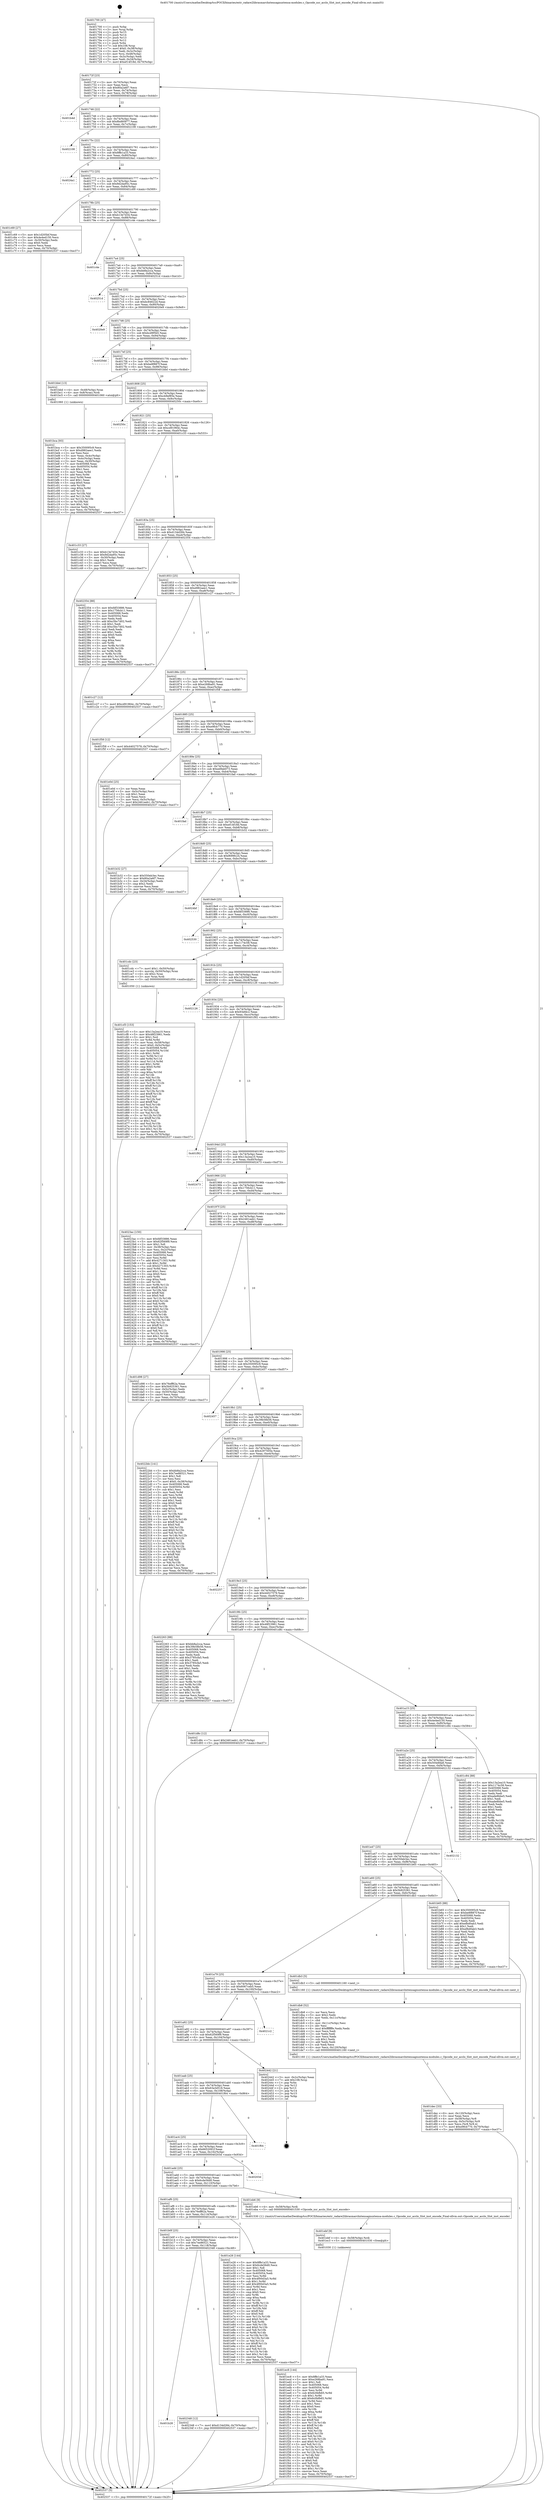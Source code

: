 digraph "0x401700" {
  label = "0x401700 (/mnt/c/Users/mathe/Desktop/tcc/POCII/binaries/extr_radare2librasmarchxtensagnuxtensa-modules.c_Opcode_xsr_acclo_Slot_inst_encode_Final-ollvm.out::main(0))"
  labelloc = "t"
  node[shape=record]

  Entry [label="",width=0.3,height=0.3,shape=circle,fillcolor=black,style=filled]
  "0x40172f" [label="{
     0x40172f [23]\l
     | [instrs]\l
     &nbsp;&nbsp;0x40172f \<+3\>: mov -0x70(%rbp),%eax\l
     &nbsp;&nbsp;0x401732 \<+2\>: mov %eax,%ecx\l
     &nbsp;&nbsp;0x401734 \<+6\>: sub $0x80a2a6f7,%ecx\l
     &nbsp;&nbsp;0x40173a \<+3\>: mov %eax,-0x74(%rbp)\l
     &nbsp;&nbsp;0x40173d \<+3\>: mov %ecx,-0x78(%rbp)\l
     &nbsp;&nbsp;0x401740 \<+6\>: je 0000000000401b4d \<main+0x44d\>\l
  }"]
  "0x401b4d" [label="{
     0x401b4d\l
  }", style=dashed]
  "0x401746" [label="{
     0x401746 [22]\l
     | [instrs]\l
     &nbsp;&nbsp;0x401746 \<+5\>: jmp 000000000040174b \<main+0x4b\>\l
     &nbsp;&nbsp;0x40174b \<+3\>: mov -0x74(%rbp),%eax\l
     &nbsp;&nbsp;0x40174e \<+5\>: sub $0x8bd60977,%eax\l
     &nbsp;&nbsp;0x401753 \<+3\>: mov %eax,-0x7c(%rbp)\l
     &nbsp;&nbsp;0x401756 \<+6\>: je 0000000000402108 \<main+0xa08\>\l
  }"]
  Exit [label="",width=0.3,height=0.3,shape=circle,fillcolor=black,style=filled,peripheries=2]
  "0x402108" [label="{
     0x402108\l
  }", style=dashed]
  "0x40175c" [label="{
     0x40175c [22]\l
     | [instrs]\l
     &nbsp;&nbsp;0x40175c \<+5\>: jmp 0000000000401761 \<main+0x61\>\l
     &nbsp;&nbsp;0x401761 \<+3\>: mov -0x74(%rbp),%eax\l
     &nbsp;&nbsp;0x401764 \<+5\>: sub $0x8ffe1a33,%eax\l
     &nbsp;&nbsp;0x401769 \<+3\>: mov %eax,-0x80(%rbp)\l
     &nbsp;&nbsp;0x40176c \<+6\>: je 00000000004024a1 \<main+0xda1\>\l
  }"]
  "0x401b28" [label="{
     0x401b28\l
  }", style=dashed]
  "0x4024a1" [label="{
     0x4024a1\l
  }", style=dashed]
  "0x401772" [label="{
     0x401772 [25]\l
     | [instrs]\l
     &nbsp;&nbsp;0x401772 \<+5\>: jmp 0000000000401777 \<main+0x77\>\l
     &nbsp;&nbsp;0x401777 \<+3\>: mov -0x74(%rbp),%eax\l
     &nbsp;&nbsp;0x40177a \<+5\>: sub $0x9d2da95c,%eax\l
     &nbsp;&nbsp;0x40177f \<+6\>: mov %eax,-0x84(%rbp)\l
     &nbsp;&nbsp;0x401785 \<+6\>: je 0000000000401c69 \<main+0x569\>\l
  }"]
  "0x402348" [label="{
     0x402348 [12]\l
     | [instrs]\l
     &nbsp;&nbsp;0x402348 \<+7\>: movl $0xd134d284,-0x70(%rbp)\l
     &nbsp;&nbsp;0x40234f \<+5\>: jmp 0000000000402537 \<main+0xe37\>\l
  }"]
  "0x401c69" [label="{
     0x401c69 [27]\l
     | [instrs]\l
     &nbsp;&nbsp;0x401c69 \<+5\>: mov $0x1d205bf,%eax\l
     &nbsp;&nbsp;0x401c6e \<+5\>: mov $0x4e4ed150,%ecx\l
     &nbsp;&nbsp;0x401c73 \<+3\>: mov -0x30(%rbp),%edx\l
     &nbsp;&nbsp;0x401c76 \<+3\>: cmp $0x0,%edx\l
     &nbsp;&nbsp;0x401c79 \<+3\>: cmove %ecx,%eax\l
     &nbsp;&nbsp;0x401c7c \<+3\>: mov %eax,-0x70(%rbp)\l
     &nbsp;&nbsp;0x401c7f \<+5\>: jmp 0000000000402537 \<main+0xe37\>\l
  }"]
  "0x40178b" [label="{
     0x40178b [25]\l
     | [instrs]\l
     &nbsp;&nbsp;0x40178b \<+5\>: jmp 0000000000401790 \<main+0x90\>\l
     &nbsp;&nbsp;0x401790 \<+3\>: mov -0x74(%rbp),%eax\l
     &nbsp;&nbsp;0x401793 \<+5\>: sub $0xb13e7d34,%eax\l
     &nbsp;&nbsp;0x401798 \<+6\>: mov %eax,-0x88(%rbp)\l
     &nbsp;&nbsp;0x40179e \<+6\>: je 0000000000401c4e \<main+0x54e\>\l
  }"]
  "0x401ec8" [label="{
     0x401ec8 [144]\l
     | [instrs]\l
     &nbsp;&nbsp;0x401ec8 \<+5\>: mov $0x8ffe1a33,%eax\l
     &nbsp;&nbsp;0x401ecd \<+5\>: mov $0xe268ba91,%ecx\l
     &nbsp;&nbsp;0x401ed2 \<+2\>: mov $0x1,%dl\l
     &nbsp;&nbsp;0x401ed4 \<+7\>: mov 0x405068,%esi\l
     &nbsp;&nbsp;0x401edb \<+8\>: mov 0x405054,%r8d\l
     &nbsp;&nbsp;0x401ee3 \<+3\>: mov %esi,%r9d\l
     &nbsp;&nbsp;0x401ee6 \<+7\>: sub $0x6c0bfb65,%r9d\l
     &nbsp;&nbsp;0x401eed \<+4\>: sub $0x1,%r9d\l
     &nbsp;&nbsp;0x401ef1 \<+7\>: add $0x6c0bfb65,%r9d\l
     &nbsp;&nbsp;0x401ef8 \<+4\>: imul %r9d,%esi\l
     &nbsp;&nbsp;0x401efc \<+3\>: and $0x1,%esi\l
     &nbsp;&nbsp;0x401eff \<+3\>: cmp $0x0,%esi\l
     &nbsp;&nbsp;0x401f02 \<+4\>: sete %r10b\l
     &nbsp;&nbsp;0x401f06 \<+4\>: cmp $0xa,%r8d\l
     &nbsp;&nbsp;0x401f0a \<+4\>: setl %r11b\l
     &nbsp;&nbsp;0x401f0e \<+3\>: mov %r10b,%bl\l
     &nbsp;&nbsp;0x401f11 \<+3\>: xor $0xff,%bl\l
     &nbsp;&nbsp;0x401f14 \<+3\>: mov %r11b,%r14b\l
     &nbsp;&nbsp;0x401f17 \<+4\>: xor $0xff,%r14b\l
     &nbsp;&nbsp;0x401f1b \<+3\>: xor $0x0,%dl\l
     &nbsp;&nbsp;0x401f1e \<+3\>: mov %bl,%r15b\l
     &nbsp;&nbsp;0x401f21 \<+4\>: and $0x0,%r15b\l
     &nbsp;&nbsp;0x401f25 \<+3\>: and %dl,%r10b\l
     &nbsp;&nbsp;0x401f28 \<+3\>: mov %r14b,%r12b\l
     &nbsp;&nbsp;0x401f2b \<+4\>: and $0x0,%r12b\l
     &nbsp;&nbsp;0x401f2f \<+3\>: and %dl,%r11b\l
     &nbsp;&nbsp;0x401f32 \<+3\>: or %r10b,%r15b\l
     &nbsp;&nbsp;0x401f35 \<+3\>: or %r11b,%r12b\l
     &nbsp;&nbsp;0x401f38 \<+3\>: xor %r12b,%r15b\l
     &nbsp;&nbsp;0x401f3b \<+3\>: or %r14b,%bl\l
     &nbsp;&nbsp;0x401f3e \<+3\>: xor $0xff,%bl\l
     &nbsp;&nbsp;0x401f41 \<+3\>: or $0x0,%dl\l
     &nbsp;&nbsp;0x401f44 \<+2\>: and %dl,%bl\l
     &nbsp;&nbsp;0x401f46 \<+3\>: or %bl,%r15b\l
     &nbsp;&nbsp;0x401f49 \<+4\>: test $0x1,%r15b\l
     &nbsp;&nbsp;0x401f4d \<+3\>: cmovne %ecx,%eax\l
     &nbsp;&nbsp;0x401f50 \<+3\>: mov %eax,-0x70(%rbp)\l
     &nbsp;&nbsp;0x401f53 \<+5\>: jmp 0000000000402537 \<main+0xe37\>\l
  }"]
  "0x401c4e" [label="{
     0x401c4e\l
  }", style=dashed]
  "0x4017a4" [label="{
     0x4017a4 [25]\l
     | [instrs]\l
     &nbsp;&nbsp;0x4017a4 \<+5\>: jmp 00000000004017a9 \<main+0xa9\>\l
     &nbsp;&nbsp;0x4017a9 \<+3\>: mov -0x74(%rbp),%eax\l
     &nbsp;&nbsp;0x4017ac \<+5\>: sub $0xbb8a2cca,%eax\l
     &nbsp;&nbsp;0x4017b1 \<+6\>: mov %eax,-0x8c(%rbp)\l
     &nbsp;&nbsp;0x4017b7 \<+6\>: je 000000000040251d \<main+0xe1d\>\l
  }"]
  "0x401ebf" [label="{
     0x401ebf [9]\l
     | [instrs]\l
     &nbsp;&nbsp;0x401ebf \<+4\>: mov -0x58(%rbp),%rdi\l
     &nbsp;&nbsp;0x401ec3 \<+5\>: call 0000000000401030 \<free@plt\>\l
     | [calls]\l
     &nbsp;&nbsp;0x401030 \{1\} (unknown)\l
  }"]
  "0x40251d" [label="{
     0x40251d\l
  }", style=dashed]
  "0x4017bd" [label="{
     0x4017bd [25]\l
     | [instrs]\l
     &nbsp;&nbsp;0x4017bd \<+5\>: jmp 00000000004017c2 \<main+0xc2\>\l
     &nbsp;&nbsp;0x4017c2 \<+3\>: mov -0x74(%rbp),%eax\l
     &nbsp;&nbsp;0x4017c5 \<+5\>: sub $0xbc84622d,%eax\l
     &nbsp;&nbsp;0x4017ca \<+6\>: mov %eax,-0x90(%rbp)\l
     &nbsp;&nbsp;0x4017d0 \<+6\>: je 00000000004020e9 \<main+0x9e9\>\l
  }"]
  "0x401b0f" [label="{
     0x401b0f [25]\l
     | [instrs]\l
     &nbsp;&nbsp;0x401b0f \<+5\>: jmp 0000000000401b14 \<main+0x414\>\l
     &nbsp;&nbsp;0x401b14 \<+3\>: mov -0x74(%rbp),%eax\l
     &nbsp;&nbsp;0x401b17 \<+5\>: sub $0x7ee86521,%eax\l
     &nbsp;&nbsp;0x401b1c \<+6\>: mov %eax,-0x118(%rbp)\l
     &nbsp;&nbsp;0x401b22 \<+6\>: je 0000000000402348 \<main+0xc48\>\l
  }"]
  "0x4020e9" [label="{
     0x4020e9\l
  }", style=dashed]
  "0x4017d6" [label="{
     0x4017d6 [25]\l
     | [instrs]\l
     &nbsp;&nbsp;0x4017d6 \<+5\>: jmp 00000000004017db \<main+0xdb\>\l
     &nbsp;&nbsp;0x4017db \<+3\>: mov -0x74(%rbp),%eax\l
     &nbsp;&nbsp;0x4017de \<+5\>: sub $0xbcd9f5b5,%eax\l
     &nbsp;&nbsp;0x4017e3 \<+6\>: mov %eax,-0x94(%rbp)\l
     &nbsp;&nbsp;0x4017e9 \<+6\>: je 00000000004020dd \<main+0x9dd\>\l
  }"]
  "0x401e26" [label="{
     0x401e26 [144]\l
     | [instrs]\l
     &nbsp;&nbsp;0x401e26 \<+5\>: mov $0x8ffe1a33,%eax\l
     &nbsp;&nbsp;0x401e2b \<+5\>: mov $0x6cde56d0,%ecx\l
     &nbsp;&nbsp;0x401e30 \<+2\>: mov $0x1,%dl\l
     &nbsp;&nbsp;0x401e32 \<+7\>: mov 0x405068,%esi\l
     &nbsp;&nbsp;0x401e39 \<+7\>: mov 0x405054,%edi\l
     &nbsp;&nbsp;0x401e40 \<+3\>: mov %esi,%r8d\l
     &nbsp;&nbsp;0x401e43 \<+7\>: sub $0x4f00d3a5,%r8d\l
     &nbsp;&nbsp;0x401e4a \<+4\>: sub $0x1,%r8d\l
     &nbsp;&nbsp;0x401e4e \<+7\>: add $0x4f00d3a5,%r8d\l
     &nbsp;&nbsp;0x401e55 \<+4\>: imul %r8d,%esi\l
     &nbsp;&nbsp;0x401e59 \<+3\>: and $0x1,%esi\l
     &nbsp;&nbsp;0x401e5c \<+3\>: cmp $0x0,%esi\l
     &nbsp;&nbsp;0x401e5f \<+4\>: sete %r9b\l
     &nbsp;&nbsp;0x401e63 \<+3\>: cmp $0xa,%edi\l
     &nbsp;&nbsp;0x401e66 \<+4\>: setl %r10b\l
     &nbsp;&nbsp;0x401e6a \<+3\>: mov %r9b,%r11b\l
     &nbsp;&nbsp;0x401e6d \<+4\>: xor $0xff,%r11b\l
     &nbsp;&nbsp;0x401e71 \<+3\>: mov %r10b,%bl\l
     &nbsp;&nbsp;0x401e74 \<+3\>: xor $0xff,%bl\l
     &nbsp;&nbsp;0x401e77 \<+3\>: xor $0x0,%dl\l
     &nbsp;&nbsp;0x401e7a \<+3\>: mov %r11b,%r14b\l
     &nbsp;&nbsp;0x401e7d \<+4\>: and $0x0,%r14b\l
     &nbsp;&nbsp;0x401e81 \<+3\>: and %dl,%r9b\l
     &nbsp;&nbsp;0x401e84 \<+3\>: mov %bl,%r15b\l
     &nbsp;&nbsp;0x401e87 \<+4\>: and $0x0,%r15b\l
     &nbsp;&nbsp;0x401e8b \<+3\>: and %dl,%r10b\l
     &nbsp;&nbsp;0x401e8e \<+3\>: or %r9b,%r14b\l
     &nbsp;&nbsp;0x401e91 \<+3\>: or %r10b,%r15b\l
     &nbsp;&nbsp;0x401e94 \<+3\>: xor %r15b,%r14b\l
     &nbsp;&nbsp;0x401e97 \<+3\>: or %bl,%r11b\l
     &nbsp;&nbsp;0x401e9a \<+4\>: xor $0xff,%r11b\l
     &nbsp;&nbsp;0x401e9e \<+3\>: or $0x0,%dl\l
     &nbsp;&nbsp;0x401ea1 \<+3\>: and %dl,%r11b\l
     &nbsp;&nbsp;0x401ea4 \<+3\>: or %r11b,%r14b\l
     &nbsp;&nbsp;0x401ea7 \<+4\>: test $0x1,%r14b\l
     &nbsp;&nbsp;0x401eab \<+3\>: cmovne %ecx,%eax\l
     &nbsp;&nbsp;0x401eae \<+3\>: mov %eax,-0x70(%rbp)\l
     &nbsp;&nbsp;0x401eb1 \<+5\>: jmp 0000000000402537 \<main+0xe37\>\l
  }"]
  "0x4020dd" [label="{
     0x4020dd\l
  }", style=dashed]
  "0x4017ef" [label="{
     0x4017ef [25]\l
     | [instrs]\l
     &nbsp;&nbsp;0x4017ef \<+5\>: jmp 00000000004017f4 \<main+0xf4\>\l
     &nbsp;&nbsp;0x4017f4 \<+3\>: mov -0x74(%rbp),%eax\l
     &nbsp;&nbsp;0x4017f7 \<+5\>: sub $0xbe8f887f,%eax\l
     &nbsp;&nbsp;0x4017fc \<+6\>: mov %eax,-0x98(%rbp)\l
     &nbsp;&nbsp;0x401802 \<+6\>: je 0000000000401bbd \<main+0x4bd\>\l
  }"]
  "0x401af6" [label="{
     0x401af6 [25]\l
     | [instrs]\l
     &nbsp;&nbsp;0x401af6 \<+5\>: jmp 0000000000401afb \<main+0x3fb\>\l
     &nbsp;&nbsp;0x401afb \<+3\>: mov -0x74(%rbp),%eax\l
     &nbsp;&nbsp;0x401afe \<+5\>: sub $0x76eff62a,%eax\l
     &nbsp;&nbsp;0x401b03 \<+6\>: mov %eax,-0x114(%rbp)\l
     &nbsp;&nbsp;0x401b09 \<+6\>: je 0000000000401e26 \<main+0x726\>\l
  }"]
  "0x401bbd" [label="{
     0x401bbd [13]\l
     | [instrs]\l
     &nbsp;&nbsp;0x401bbd \<+4\>: mov -0x48(%rbp),%rax\l
     &nbsp;&nbsp;0x401bc1 \<+4\>: mov 0x8(%rax),%rdi\l
     &nbsp;&nbsp;0x401bc5 \<+5\>: call 0000000000401060 \<atoi@plt\>\l
     | [calls]\l
     &nbsp;&nbsp;0x401060 \{1\} (unknown)\l
  }"]
  "0x401808" [label="{
     0x401808 [25]\l
     | [instrs]\l
     &nbsp;&nbsp;0x401808 \<+5\>: jmp 000000000040180d \<main+0x10d\>\l
     &nbsp;&nbsp;0x40180d \<+3\>: mov -0x74(%rbp),%eax\l
     &nbsp;&nbsp;0x401810 \<+5\>: sub $0xcb9ef85e,%eax\l
     &nbsp;&nbsp;0x401815 \<+6\>: mov %eax,-0x9c(%rbp)\l
     &nbsp;&nbsp;0x40181b \<+6\>: je 000000000040250c \<main+0xe0c\>\l
  }"]
  "0x401eb6" [label="{
     0x401eb6 [9]\l
     | [instrs]\l
     &nbsp;&nbsp;0x401eb6 \<+4\>: mov -0x58(%rbp),%rdi\l
     &nbsp;&nbsp;0x401eba \<+5\>: call 0000000000401530 \<Opcode_xsr_acclo_Slot_inst_encode\>\l
     | [calls]\l
     &nbsp;&nbsp;0x401530 \{1\} (/mnt/c/Users/mathe/Desktop/tcc/POCII/binaries/extr_radare2librasmarchxtensagnuxtensa-modules.c_Opcode_xsr_acclo_Slot_inst_encode_Final-ollvm.out::Opcode_xsr_acclo_Slot_inst_encode)\l
  }"]
  "0x40250c" [label="{
     0x40250c\l
  }", style=dashed]
  "0x401821" [label="{
     0x401821 [25]\l
     | [instrs]\l
     &nbsp;&nbsp;0x401821 \<+5\>: jmp 0000000000401826 \<main+0x126\>\l
     &nbsp;&nbsp;0x401826 \<+3\>: mov -0x74(%rbp),%eax\l
     &nbsp;&nbsp;0x401829 \<+5\>: sub $0xcd91964c,%eax\l
     &nbsp;&nbsp;0x40182e \<+6\>: mov %eax,-0xa0(%rbp)\l
     &nbsp;&nbsp;0x401834 \<+6\>: je 0000000000401c33 \<main+0x533\>\l
  }"]
  "0x401add" [label="{
     0x401add [25]\l
     | [instrs]\l
     &nbsp;&nbsp;0x401add \<+5\>: jmp 0000000000401ae2 \<main+0x3e2\>\l
     &nbsp;&nbsp;0x401ae2 \<+3\>: mov -0x74(%rbp),%eax\l
     &nbsp;&nbsp;0x401ae5 \<+5\>: sub $0x6cde56d0,%eax\l
     &nbsp;&nbsp;0x401aea \<+6\>: mov %eax,-0x110(%rbp)\l
     &nbsp;&nbsp;0x401af0 \<+6\>: je 0000000000401eb6 \<main+0x7b6\>\l
  }"]
  "0x401c33" [label="{
     0x401c33 [27]\l
     | [instrs]\l
     &nbsp;&nbsp;0x401c33 \<+5\>: mov $0xb13e7d34,%eax\l
     &nbsp;&nbsp;0x401c38 \<+5\>: mov $0x9d2da95c,%ecx\l
     &nbsp;&nbsp;0x401c3d \<+3\>: mov -0x30(%rbp),%edx\l
     &nbsp;&nbsp;0x401c40 \<+3\>: cmp $0x1,%edx\l
     &nbsp;&nbsp;0x401c43 \<+3\>: cmovl %ecx,%eax\l
     &nbsp;&nbsp;0x401c46 \<+3\>: mov %eax,-0x70(%rbp)\l
     &nbsp;&nbsp;0x401c49 \<+5\>: jmp 0000000000402537 \<main+0xe37\>\l
  }"]
  "0x40183a" [label="{
     0x40183a [25]\l
     | [instrs]\l
     &nbsp;&nbsp;0x40183a \<+5\>: jmp 000000000040183f \<main+0x13f\>\l
     &nbsp;&nbsp;0x40183f \<+3\>: mov -0x74(%rbp),%eax\l
     &nbsp;&nbsp;0x401842 \<+5\>: sub $0xd134d284,%eax\l
     &nbsp;&nbsp;0x401847 \<+6\>: mov %eax,-0xa4(%rbp)\l
     &nbsp;&nbsp;0x40184d \<+6\>: je 0000000000402354 \<main+0xc54\>\l
  }"]
  "0x40203d" [label="{
     0x40203d\l
  }", style=dashed]
  "0x402354" [label="{
     0x402354 [88]\l
     | [instrs]\l
     &nbsp;&nbsp;0x402354 \<+5\>: mov $0xfdf33886,%eax\l
     &nbsp;&nbsp;0x402359 \<+5\>: mov $0x1756cb11,%ecx\l
     &nbsp;&nbsp;0x40235e \<+7\>: mov 0x405068,%edx\l
     &nbsp;&nbsp;0x402365 \<+7\>: mov 0x405054,%esi\l
     &nbsp;&nbsp;0x40236c \<+2\>: mov %edx,%edi\l
     &nbsp;&nbsp;0x40236e \<+6\>: add $0xc5bc7d02,%edi\l
     &nbsp;&nbsp;0x402374 \<+3\>: sub $0x1,%edi\l
     &nbsp;&nbsp;0x402377 \<+6\>: sub $0xc5bc7d02,%edi\l
     &nbsp;&nbsp;0x40237d \<+3\>: imul %edi,%edx\l
     &nbsp;&nbsp;0x402380 \<+3\>: and $0x1,%edx\l
     &nbsp;&nbsp;0x402383 \<+3\>: cmp $0x0,%edx\l
     &nbsp;&nbsp;0x402386 \<+4\>: sete %r8b\l
     &nbsp;&nbsp;0x40238a \<+3\>: cmp $0xa,%esi\l
     &nbsp;&nbsp;0x40238d \<+4\>: setl %r9b\l
     &nbsp;&nbsp;0x402391 \<+3\>: mov %r8b,%r10b\l
     &nbsp;&nbsp;0x402394 \<+3\>: and %r9b,%r10b\l
     &nbsp;&nbsp;0x402397 \<+3\>: xor %r9b,%r8b\l
     &nbsp;&nbsp;0x40239a \<+3\>: or %r8b,%r10b\l
     &nbsp;&nbsp;0x40239d \<+4\>: test $0x1,%r10b\l
     &nbsp;&nbsp;0x4023a1 \<+3\>: cmovne %ecx,%eax\l
     &nbsp;&nbsp;0x4023a4 \<+3\>: mov %eax,-0x70(%rbp)\l
     &nbsp;&nbsp;0x4023a7 \<+5\>: jmp 0000000000402537 \<main+0xe37\>\l
  }"]
  "0x401853" [label="{
     0x401853 [25]\l
     | [instrs]\l
     &nbsp;&nbsp;0x401853 \<+5\>: jmp 0000000000401858 \<main+0x158\>\l
     &nbsp;&nbsp;0x401858 \<+3\>: mov -0x74(%rbp),%eax\l
     &nbsp;&nbsp;0x40185b \<+5\>: sub $0xd982aee1,%eax\l
     &nbsp;&nbsp;0x401860 \<+6\>: mov %eax,-0xa8(%rbp)\l
     &nbsp;&nbsp;0x401866 \<+6\>: je 0000000000401c27 \<main+0x527\>\l
  }"]
  "0x401ac4" [label="{
     0x401ac4 [25]\l
     | [instrs]\l
     &nbsp;&nbsp;0x401ac4 \<+5\>: jmp 0000000000401ac9 \<main+0x3c9\>\l
     &nbsp;&nbsp;0x401ac9 \<+3\>: mov -0x74(%rbp),%eax\l
     &nbsp;&nbsp;0x401acc \<+5\>: sub $0x6652091f,%eax\l
     &nbsp;&nbsp;0x401ad1 \<+6\>: mov %eax,-0x10c(%rbp)\l
     &nbsp;&nbsp;0x401ad7 \<+6\>: je 000000000040203d \<main+0x93d\>\l
  }"]
  "0x401c27" [label="{
     0x401c27 [12]\l
     | [instrs]\l
     &nbsp;&nbsp;0x401c27 \<+7\>: movl $0xcd91964c,-0x70(%rbp)\l
     &nbsp;&nbsp;0x401c2e \<+5\>: jmp 0000000000402537 \<main+0xe37\>\l
  }"]
  "0x40186c" [label="{
     0x40186c [25]\l
     | [instrs]\l
     &nbsp;&nbsp;0x40186c \<+5\>: jmp 0000000000401871 \<main+0x171\>\l
     &nbsp;&nbsp;0x401871 \<+3\>: mov -0x74(%rbp),%eax\l
     &nbsp;&nbsp;0x401874 \<+5\>: sub $0xe268ba91,%eax\l
     &nbsp;&nbsp;0x401879 \<+6\>: mov %eax,-0xac(%rbp)\l
     &nbsp;&nbsp;0x40187f \<+6\>: je 0000000000401f58 \<main+0x858\>\l
  }"]
  "0x401f64" [label="{
     0x401f64\l
  }", style=dashed]
  "0x401f58" [label="{
     0x401f58 [12]\l
     | [instrs]\l
     &nbsp;&nbsp;0x401f58 \<+7\>: movl $0x44027579,-0x70(%rbp)\l
     &nbsp;&nbsp;0x401f5f \<+5\>: jmp 0000000000402537 \<main+0xe37\>\l
  }"]
  "0x401885" [label="{
     0x401885 [25]\l
     | [instrs]\l
     &nbsp;&nbsp;0x401885 \<+5\>: jmp 000000000040188a \<main+0x18a\>\l
     &nbsp;&nbsp;0x40188a \<+3\>: mov -0x74(%rbp),%eax\l
     &nbsp;&nbsp;0x40188d \<+5\>: sub $0xe9fcb770,%eax\l
     &nbsp;&nbsp;0x401892 \<+6\>: mov %eax,-0xb0(%rbp)\l
     &nbsp;&nbsp;0x401898 \<+6\>: je 0000000000401e0d \<main+0x70d\>\l
  }"]
  "0x401aab" [label="{
     0x401aab [25]\l
     | [instrs]\l
     &nbsp;&nbsp;0x401aab \<+5\>: jmp 0000000000401ab0 \<main+0x3b0\>\l
     &nbsp;&nbsp;0x401ab0 \<+3\>: mov -0x74(%rbp),%eax\l
     &nbsp;&nbsp;0x401ab3 \<+5\>: sub $0x63a3d518,%eax\l
     &nbsp;&nbsp;0x401ab8 \<+6\>: mov %eax,-0x108(%rbp)\l
     &nbsp;&nbsp;0x401abe \<+6\>: je 0000000000401f64 \<main+0x864\>\l
  }"]
  "0x401e0d" [label="{
     0x401e0d [25]\l
     | [instrs]\l
     &nbsp;&nbsp;0x401e0d \<+2\>: xor %eax,%eax\l
     &nbsp;&nbsp;0x401e0f \<+3\>: mov -0x5c(%rbp),%ecx\l
     &nbsp;&nbsp;0x401e12 \<+3\>: sub $0x1,%eax\l
     &nbsp;&nbsp;0x401e15 \<+2\>: sub %eax,%ecx\l
     &nbsp;&nbsp;0x401e17 \<+3\>: mov %ecx,-0x5c(%rbp)\l
     &nbsp;&nbsp;0x401e1a \<+7\>: movl $0x2461eeb1,-0x70(%rbp)\l
     &nbsp;&nbsp;0x401e21 \<+5\>: jmp 0000000000402537 \<main+0xe37\>\l
  }"]
  "0x40189e" [label="{
     0x40189e [25]\l
     | [instrs]\l
     &nbsp;&nbsp;0x40189e \<+5\>: jmp 00000000004018a3 \<main+0x1a3\>\l
     &nbsp;&nbsp;0x4018a3 \<+3\>: mov -0x74(%rbp),%eax\l
     &nbsp;&nbsp;0x4018a6 \<+5\>: sub $0xed9ab073,%eax\l
     &nbsp;&nbsp;0x4018ab \<+6\>: mov %eax,-0xb4(%rbp)\l
     &nbsp;&nbsp;0x4018b1 \<+6\>: je 0000000000401fad \<main+0x8ad\>\l
  }"]
  "0x402442" [label="{
     0x402442 [21]\l
     | [instrs]\l
     &nbsp;&nbsp;0x402442 \<+3\>: mov -0x2c(%rbp),%eax\l
     &nbsp;&nbsp;0x402445 \<+7\>: add $0x108,%rsp\l
     &nbsp;&nbsp;0x40244c \<+1\>: pop %rbx\l
     &nbsp;&nbsp;0x40244d \<+2\>: pop %r12\l
     &nbsp;&nbsp;0x40244f \<+2\>: pop %r13\l
     &nbsp;&nbsp;0x402451 \<+2\>: pop %r14\l
     &nbsp;&nbsp;0x402453 \<+2\>: pop %r15\l
     &nbsp;&nbsp;0x402455 \<+1\>: pop %rbp\l
     &nbsp;&nbsp;0x402456 \<+1\>: ret\l
  }"]
  "0x401fad" [label="{
     0x401fad\l
  }", style=dashed]
  "0x4018b7" [label="{
     0x4018b7 [25]\l
     | [instrs]\l
     &nbsp;&nbsp;0x4018b7 \<+5\>: jmp 00000000004018bc \<main+0x1bc\>\l
     &nbsp;&nbsp;0x4018bc \<+3\>: mov -0x74(%rbp),%eax\l
     &nbsp;&nbsp;0x4018bf \<+5\>: sub $0xef14f18d,%eax\l
     &nbsp;&nbsp;0x4018c4 \<+6\>: mov %eax,-0xb8(%rbp)\l
     &nbsp;&nbsp;0x4018ca \<+6\>: je 0000000000401b32 \<main+0x432\>\l
  }"]
  "0x401a92" [label="{
     0x401a92 [25]\l
     | [instrs]\l
     &nbsp;&nbsp;0x401a92 \<+5\>: jmp 0000000000401a97 \<main+0x397\>\l
     &nbsp;&nbsp;0x401a97 \<+3\>: mov -0x74(%rbp),%eax\l
     &nbsp;&nbsp;0x401a9a \<+5\>: sub $0x62f569f9,%eax\l
     &nbsp;&nbsp;0x401a9f \<+6\>: mov %eax,-0x104(%rbp)\l
     &nbsp;&nbsp;0x401aa5 \<+6\>: je 0000000000402442 \<main+0xd42\>\l
  }"]
  "0x401b32" [label="{
     0x401b32 [27]\l
     | [instrs]\l
     &nbsp;&nbsp;0x401b32 \<+5\>: mov $0x550eb3ec,%eax\l
     &nbsp;&nbsp;0x401b37 \<+5\>: mov $0x80a2a6f7,%ecx\l
     &nbsp;&nbsp;0x401b3c \<+3\>: mov -0x34(%rbp),%edx\l
     &nbsp;&nbsp;0x401b3f \<+3\>: cmp $0x2,%edx\l
     &nbsp;&nbsp;0x401b42 \<+3\>: cmovne %ecx,%eax\l
     &nbsp;&nbsp;0x401b45 \<+3\>: mov %eax,-0x70(%rbp)\l
     &nbsp;&nbsp;0x401b48 \<+5\>: jmp 0000000000402537 \<main+0xe37\>\l
  }"]
  "0x4018d0" [label="{
     0x4018d0 [25]\l
     | [instrs]\l
     &nbsp;&nbsp;0x4018d0 \<+5\>: jmp 00000000004018d5 \<main+0x1d5\>\l
     &nbsp;&nbsp;0x4018d5 \<+3\>: mov -0x74(%rbp),%eax\l
     &nbsp;&nbsp;0x4018d8 \<+5\>: sub $0xf699fc24,%eax\l
     &nbsp;&nbsp;0x4018dd \<+6\>: mov %eax,-0xbc(%rbp)\l
     &nbsp;&nbsp;0x4018e3 \<+6\>: je 00000000004024bf \<main+0xdbf\>\l
  }"]
  "0x402537" [label="{
     0x402537 [5]\l
     | [instrs]\l
     &nbsp;&nbsp;0x402537 \<+5\>: jmp 000000000040172f \<main+0x2f\>\l
  }"]
  "0x401700" [label="{
     0x401700 [47]\l
     | [instrs]\l
     &nbsp;&nbsp;0x401700 \<+1\>: push %rbp\l
     &nbsp;&nbsp;0x401701 \<+3\>: mov %rsp,%rbp\l
     &nbsp;&nbsp;0x401704 \<+2\>: push %r15\l
     &nbsp;&nbsp;0x401706 \<+2\>: push %r14\l
     &nbsp;&nbsp;0x401708 \<+2\>: push %r13\l
     &nbsp;&nbsp;0x40170a \<+2\>: push %r12\l
     &nbsp;&nbsp;0x40170c \<+1\>: push %rbx\l
     &nbsp;&nbsp;0x40170d \<+7\>: sub $0x108,%rsp\l
     &nbsp;&nbsp;0x401714 \<+7\>: movl $0x0,-0x38(%rbp)\l
     &nbsp;&nbsp;0x40171b \<+3\>: mov %edi,-0x3c(%rbp)\l
     &nbsp;&nbsp;0x40171e \<+4\>: mov %rsi,-0x48(%rbp)\l
     &nbsp;&nbsp;0x401722 \<+3\>: mov -0x3c(%rbp),%edi\l
     &nbsp;&nbsp;0x401725 \<+3\>: mov %edi,-0x34(%rbp)\l
     &nbsp;&nbsp;0x401728 \<+7\>: movl $0xef14f18d,-0x70(%rbp)\l
  }"]
  "0x4021c2" [label="{
     0x4021c2\l
  }", style=dashed]
  "0x4024bf" [label="{
     0x4024bf\l
  }", style=dashed]
  "0x4018e9" [label="{
     0x4018e9 [25]\l
     | [instrs]\l
     &nbsp;&nbsp;0x4018e9 \<+5\>: jmp 00000000004018ee \<main+0x1ee\>\l
     &nbsp;&nbsp;0x4018ee \<+3\>: mov -0x74(%rbp),%eax\l
     &nbsp;&nbsp;0x4018f1 \<+5\>: sub $0xfdf33886,%eax\l
     &nbsp;&nbsp;0x4018f6 \<+6\>: mov %eax,-0xc0(%rbp)\l
     &nbsp;&nbsp;0x4018fc \<+6\>: je 0000000000402530 \<main+0xe30\>\l
  }"]
  "0x401dec" [label="{
     0x401dec [33]\l
     | [instrs]\l
     &nbsp;&nbsp;0x401dec \<+6\>: mov -0x120(%rbp),%ecx\l
     &nbsp;&nbsp;0x401df2 \<+3\>: imul %eax,%ecx\l
     &nbsp;&nbsp;0x401df5 \<+4\>: mov -0x58(%rbp),%r8\l
     &nbsp;&nbsp;0x401df9 \<+4\>: movslq -0x5c(%rbp),%r9\l
     &nbsp;&nbsp;0x401dfd \<+4\>: mov %ecx,(%r8,%r9,4)\l
     &nbsp;&nbsp;0x401e01 \<+7\>: movl $0xe9fcb770,-0x70(%rbp)\l
     &nbsp;&nbsp;0x401e08 \<+5\>: jmp 0000000000402537 \<main+0xe37\>\l
  }"]
  "0x402530" [label="{
     0x402530\l
  }", style=dashed]
  "0x401902" [label="{
     0x401902 [25]\l
     | [instrs]\l
     &nbsp;&nbsp;0x401902 \<+5\>: jmp 0000000000401907 \<main+0x207\>\l
     &nbsp;&nbsp;0x401907 \<+3\>: mov -0x74(%rbp),%eax\l
     &nbsp;&nbsp;0x40190a \<+5\>: sub $0x1174c58,%eax\l
     &nbsp;&nbsp;0x40190f \<+6\>: mov %eax,-0xc4(%rbp)\l
     &nbsp;&nbsp;0x401915 \<+6\>: je 0000000000401cdc \<main+0x5dc\>\l
  }"]
  "0x401db8" [label="{
     0x401db8 [52]\l
     | [instrs]\l
     &nbsp;&nbsp;0x401db8 \<+2\>: xor %ecx,%ecx\l
     &nbsp;&nbsp;0x401dba \<+5\>: mov $0x2,%edx\l
     &nbsp;&nbsp;0x401dbf \<+6\>: mov %edx,-0x11c(%rbp)\l
     &nbsp;&nbsp;0x401dc5 \<+1\>: cltd\l
     &nbsp;&nbsp;0x401dc6 \<+6\>: mov -0x11c(%rbp),%esi\l
     &nbsp;&nbsp;0x401dcc \<+2\>: idiv %esi\l
     &nbsp;&nbsp;0x401dce \<+6\>: imul $0xfffffffe,%edx,%edx\l
     &nbsp;&nbsp;0x401dd4 \<+2\>: mov %ecx,%edi\l
     &nbsp;&nbsp;0x401dd6 \<+2\>: sub %edx,%edi\l
     &nbsp;&nbsp;0x401dd8 \<+2\>: mov %ecx,%edx\l
     &nbsp;&nbsp;0x401dda \<+3\>: sub $0x1,%edx\l
     &nbsp;&nbsp;0x401ddd \<+2\>: add %edx,%edi\l
     &nbsp;&nbsp;0x401ddf \<+2\>: sub %edi,%ecx\l
     &nbsp;&nbsp;0x401de1 \<+6\>: mov %ecx,-0x120(%rbp)\l
     &nbsp;&nbsp;0x401de7 \<+5\>: call 0000000000401160 \<next_i\>\l
     | [calls]\l
     &nbsp;&nbsp;0x401160 \{1\} (/mnt/c/Users/mathe/Desktop/tcc/POCII/binaries/extr_radare2librasmarchxtensagnuxtensa-modules.c_Opcode_xsr_acclo_Slot_inst_encode_Final-ollvm.out::next_i)\l
  }"]
  "0x401cdc" [label="{
     0x401cdc [23]\l
     | [instrs]\l
     &nbsp;&nbsp;0x401cdc \<+7\>: movl $0x1,-0x50(%rbp)\l
     &nbsp;&nbsp;0x401ce3 \<+4\>: movslq -0x50(%rbp),%rax\l
     &nbsp;&nbsp;0x401ce7 \<+4\>: shl $0x2,%rax\l
     &nbsp;&nbsp;0x401ceb \<+3\>: mov %rax,%rdi\l
     &nbsp;&nbsp;0x401cee \<+5\>: call 0000000000401050 \<malloc@plt\>\l
     | [calls]\l
     &nbsp;&nbsp;0x401050 \{1\} (unknown)\l
  }"]
  "0x40191b" [label="{
     0x40191b [25]\l
     | [instrs]\l
     &nbsp;&nbsp;0x40191b \<+5\>: jmp 0000000000401920 \<main+0x220\>\l
     &nbsp;&nbsp;0x401920 \<+3\>: mov -0x74(%rbp),%eax\l
     &nbsp;&nbsp;0x401923 \<+5\>: sub $0x1d205bf,%eax\l
     &nbsp;&nbsp;0x401928 \<+6\>: mov %eax,-0xc8(%rbp)\l
     &nbsp;&nbsp;0x40192e \<+6\>: je 0000000000402126 \<main+0xa26\>\l
  }"]
  "0x401a79" [label="{
     0x401a79 [25]\l
     | [instrs]\l
     &nbsp;&nbsp;0x401a79 \<+5\>: jmp 0000000000401a7e \<main+0x37e\>\l
     &nbsp;&nbsp;0x401a7e \<+3\>: mov -0x74(%rbp),%eax\l
     &nbsp;&nbsp;0x401a81 \<+5\>: sub $0x6067ceb5,%eax\l
     &nbsp;&nbsp;0x401a86 \<+6\>: mov %eax,-0x100(%rbp)\l
     &nbsp;&nbsp;0x401a8c \<+6\>: je 00000000004021c2 \<main+0xac2\>\l
  }"]
  "0x402126" [label="{
     0x402126\l
  }", style=dashed]
  "0x401934" [label="{
     0x401934 [25]\l
     | [instrs]\l
     &nbsp;&nbsp;0x401934 \<+5\>: jmp 0000000000401939 \<main+0x239\>\l
     &nbsp;&nbsp;0x401939 \<+3\>: mov -0x74(%rbp),%eax\l
     &nbsp;&nbsp;0x40193c \<+5\>: sub $0x93efdc2,%eax\l
     &nbsp;&nbsp;0x401941 \<+6\>: mov %eax,-0xcc(%rbp)\l
     &nbsp;&nbsp;0x401947 \<+6\>: je 0000000000401f92 \<main+0x892\>\l
  }"]
  "0x401db3" [label="{
     0x401db3 [5]\l
     | [instrs]\l
     &nbsp;&nbsp;0x401db3 \<+5\>: call 0000000000401160 \<next_i\>\l
     | [calls]\l
     &nbsp;&nbsp;0x401160 \{1\} (/mnt/c/Users/mathe/Desktop/tcc/POCII/binaries/extr_radare2librasmarchxtensagnuxtensa-modules.c_Opcode_xsr_acclo_Slot_inst_encode_Final-ollvm.out::next_i)\l
  }"]
  "0x401f92" [label="{
     0x401f92\l
  }", style=dashed]
  "0x40194d" [label="{
     0x40194d [25]\l
     | [instrs]\l
     &nbsp;&nbsp;0x40194d \<+5\>: jmp 0000000000401952 \<main+0x252\>\l
     &nbsp;&nbsp;0x401952 \<+3\>: mov -0x74(%rbp),%eax\l
     &nbsp;&nbsp;0x401955 \<+5\>: sub $0x13a2ea10,%eax\l
     &nbsp;&nbsp;0x40195a \<+6\>: mov %eax,-0xd0(%rbp)\l
     &nbsp;&nbsp;0x401960 \<+6\>: je 0000000000402473 \<main+0xd73\>\l
  }"]
  "0x401cf3" [label="{
     0x401cf3 [153]\l
     | [instrs]\l
     &nbsp;&nbsp;0x401cf3 \<+5\>: mov $0x13a2ea10,%ecx\l
     &nbsp;&nbsp;0x401cf8 \<+5\>: mov $0x48f23961,%edx\l
     &nbsp;&nbsp;0x401cfd \<+3\>: mov $0x1,%sil\l
     &nbsp;&nbsp;0x401d00 \<+3\>: xor %r8d,%r8d\l
     &nbsp;&nbsp;0x401d03 \<+4\>: mov %rax,-0x58(%rbp)\l
     &nbsp;&nbsp;0x401d07 \<+7\>: movl $0x0,-0x5c(%rbp)\l
     &nbsp;&nbsp;0x401d0e \<+8\>: mov 0x405068,%r9d\l
     &nbsp;&nbsp;0x401d16 \<+8\>: mov 0x405054,%r10d\l
     &nbsp;&nbsp;0x401d1e \<+4\>: sub $0x1,%r8d\l
     &nbsp;&nbsp;0x401d22 \<+3\>: mov %r9d,%r11d\l
     &nbsp;&nbsp;0x401d25 \<+3\>: add %r8d,%r11d\l
     &nbsp;&nbsp;0x401d28 \<+4\>: imul %r11d,%r9d\l
     &nbsp;&nbsp;0x401d2c \<+4\>: and $0x1,%r9d\l
     &nbsp;&nbsp;0x401d30 \<+4\>: cmp $0x0,%r9d\l
     &nbsp;&nbsp;0x401d34 \<+3\>: sete %bl\l
     &nbsp;&nbsp;0x401d37 \<+4\>: cmp $0xa,%r10d\l
     &nbsp;&nbsp;0x401d3b \<+4\>: setl %r14b\l
     &nbsp;&nbsp;0x401d3f \<+3\>: mov %bl,%r15b\l
     &nbsp;&nbsp;0x401d42 \<+4\>: xor $0xff,%r15b\l
     &nbsp;&nbsp;0x401d46 \<+3\>: mov %r14b,%r12b\l
     &nbsp;&nbsp;0x401d49 \<+4\>: xor $0xff,%r12b\l
     &nbsp;&nbsp;0x401d4d \<+4\>: xor $0x1,%sil\l
     &nbsp;&nbsp;0x401d51 \<+3\>: mov %r15b,%r13b\l
     &nbsp;&nbsp;0x401d54 \<+4\>: and $0xff,%r13b\l
     &nbsp;&nbsp;0x401d58 \<+3\>: and %sil,%bl\l
     &nbsp;&nbsp;0x401d5b \<+3\>: mov %r12b,%al\l
     &nbsp;&nbsp;0x401d5e \<+2\>: and $0xff,%al\l
     &nbsp;&nbsp;0x401d60 \<+3\>: and %sil,%r14b\l
     &nbsp;&nbsp;0x401d63 \<+3\>: or %bl,%r13b\l
     &nbsp;&nbsp;0x401d66 \<+3\>: or %r14b,%al\l
     &nbsp;&nbsp;0x401d69 \<+3\>: xor %al,%r13b\l
     &nbsp;&nbsp;0x401d6c \<+3\>: or %r12b,%r15b\l
     &nbsp;&nbsp;0x401d6f \<+4\>: xor $0xff,%r15b\l
     &nbsp;&nbsp;0x401d73 \<+4\>: or $0x1,%sil\l
     &nbsp;&nbsp;0x401d77 \<+3\>: and %sil,%r15b\l
     &nbsp;&nbsp;0x401d7a \<+3\>: or %r15b,%r13b\l
     &nbsp;&nbsp;0x401d7d \<+4\>: test $0x1,%r13b\l
     &nbsp;&nbsp;0x401d81 \<+3\>: cmovne %edx,%ecx\l
     &nbsp;&nbsp;0x401d84 \<+3\>: mov %ecx,-0x70(%rbp)\l
     &nbsp;&nbsp;0x401d87 \<+5\>: jmp 0000000000402537 \<main+0xe37\>\l
  }"]
  "0x402473" [label="{
     0x402473\l
  }", style=dashed]
  "0x401966" [label="{
     0x401966 [25]\l
     | [instrs]\l
     &nbsp;&nbsp;0x401966 \<+5\>: jmp 000000000040196b \<main+0x26b\>\l
     &nbsp;&nbsp;0x40196b \<+3\>: mov -0x74(%rbp),%eax\l
     &nbsp;&nbsp;0x40196e \<+5\>: sub $0x1756cb11,%eax\l
     &nbsp;&nbsp;0x401973 \<+6\>: mov %eax,-0xd4(%rbp)\l
     &nbsp;&nbsp;0x401979 \<+6\>: je 00000000004023ac \<main+0xcac\>\l
  }"]
  "0x401bca" [label="{
     0x401bca [93]\l
     | [instrs]\l
     &nbsp;&nbsp;0x401bca \<+5\>: mov $0x350095c9,%ecx\l
     &nbsp;&nbsp;0x401bcf \<+5\>: mov $0xd982aee1,%edx\l
     &nbsp;&nbsp;0x401bd4 \<+2\>: xor %esi,%esi\l
     &nbsp;&nbsp;0x401bd6 \<+3\>: mov %eax,-0x4c(%rbp)\l
     &nbsp;&nbsp;0x401bd9 \<+3\>: mov -0x4c(%rbp),%eax\l
     &nbsp;&nbsp;0x401bdc \<+3\>: mov %eax,-0x30(%rbp)\l
     &nbsp;&nbsp;0x401bdf \<+7\>: mov 0x405068,%eax\l
     &nbsp;&nbsp;0x401be6 \<+8\>: mov 0x405054,%r8d\l
     &nbsp;&nbsp;0x401bee \<+3\>: sub $0x1,%esi\l
     &nbsp;&nbsp;0x401bf1 \<+3\>: mov %eax,%r9d\l
     &nbsp;&nbsp;0x401bf4 \<+3\>: add %esi,%r9d\l
     &nbsp;&nbsp;0x401bf7 \<+4\>: imul %r9d,%eax\l
     &nbsp;&nbsp;0x401bfb \<+3\>: and $0x1,%eax\l
     &nbsp;&nbsp;0x401bfe \<+3\>: cmp $0x0,%eax\l
     &nbsp;&nbsp;0x401c01 \<+4\>: sete %r10b\l
     &nbsp;&nbsp;0x401c05 \<+4\>: cmp $0xa,%r8d\l
     &nbsp;&nbsp;0x401c09 \<+4\>: setl %r11b\l
     &nbsp;&nbsp;0x401c0d \<+3\>: mov %r10b,%bl\l
     &nbsp;&nbsp;0x401c10 \<+3\>: and %r11b,%bl\l
     &nbsp;&nbsp;0x401c13 \<+3\>: xor %r11b,%r10b\l
     &nbsp;&nbsp;0x401c16 \<+3\>: or %r10b,%bl\l
     &nbsp;&nbsp;0x401c19 \<+3\>: test $0x1,%bl\l
     &nbsp;&nbsp;0x401c1c \<+3\>: cmovne %edx,%ecx\l
     &nbsp;&nbsp;0x401c1f \<+3\>: mov %ecx,-0x70(%rbp)\l
     &nbsp;&nbsp;0x401c22 \<+5\>: jmp 0000000000402537 \<main+0xe37\>\l
  }"]
  "0x4023ac" [label="{
     0x4023ac [150]\l
     | [instrs]\l
     &nbsp;&nbsp;0x4023ac \<+5\>: mov $0xfdf33886,%eax\l
     &nbsp;&nbsp;0x4023b1 \<+5\>: mov $0x62f569f9,%ecx\l
     &nbsp;&nbsp;0x4023b6 \<+2\>: mov $0x1,%dl\l
     &nbsp;&nbsp;0x4023b8 \<+3\>: mov -0x38(%rbp),%esi\l
     &nbsp;&nbsp;0x4023bb \<+3\>: mov %esi,-0x2c(%rbp)\l
     &nbsp;&nbsp;0x4023be \<+7\>: mov 0x405068,%esi\l
     &nbsp;&nbsp;0x4023c5 \<+7\>: mov 0x405054,%edi\l
     &nbsp;&nbsp;0x4023cc \<+3\>: mov %esi,%r8d\l
     &nbsp;&nbsp;0x4023cf \<+7\>: add $0x4271303,%r8d\l
     &nbsp;&nbsp;0x4023d6 \<+4\>: sub $0x1,%r8d\l
     &nbsp;&nbsp;0x4023da \<+7\>: sub $0x4271303,%r8d\l
     &nbsp;&nbsp;0x4023e1 \<+4\>: imul %r8d,%esi\l
     &nbsp;&nbsp;0x4023e5 \<+3\>: and $0x1,%esi\l
     &nbsp;&nbsp;0x4023e8 \<+3\>: cmp $0x0,%esi\l
     &nbsp;&nbsp;0x4023eb \<+4\>: sete %r9b\l
     &nbsp;&nbsp;0x4023ef \<+3\>: cmp $0xa,%edi\l
     &nbsp;&nbsp;0x4023f2 \<+4\>: setl %r10b\l
     &nbsp;&nbsp;0x4023f6 \<+3\>: mov %r9b,%r11b\l
     &nbsp;&nbsp;0x4023f9 \<+4\>: xor $0xff,%r11b\l
     &nbsp;&nbsp;0x4023fd \<+3\>: mov %r10b,%bl\l
     &nbsp;&nbsp;0x402400 \<+3\>: xor $0xff,%bl\l
     &nbsp;&nbsp;0x402403 \<+3\>: xor $0x0,%dl\l
     &nbsp;&nbsp;0x402406 \<+3\>: mov %r11b,%r14b\l
     &nbsp;&nbsp;0x402409 \<+4\>: and $0x0,%r14b\l
     &nbsp;&nbsp;0x40240d \<+3\>: and %dl,%r9b\l
     &nbsp;&nbsp;0x402410 \<+3\>: mov %bl,%r15b\l
     &nbsp;&nbsp;0x402413 \<+4\>: and $0x0,%r15b\l
     &nbsp;&nbsp;0x402417 \<+3\>: and %dl,%r10b\l
     &nbsp;&nbsp;0x40241a \<+3\>: or %r9b,%r14b\l
     &nbsp;&nbsp;0x40241d \<+3\>: or %r10b,%r15b\l
     &nbsp;&nbsp;0x402420 \<+3\>: xor %r15b,%r14b\l
     &nbsp;&nbsp;0x402423 \<+3\>: or %bl,%r11b\l
     &nbsp;&nbsp;0x402426 \<+4\>: xor $0xff,%r11b\l
     &nbsp;&nbsp;0x40242a \<+3\>: or $0x0,%dl\l
     &nbsp;&nbsp;0x40242d \<+3\>: and %dl,%r11b\l
     &nbsp;&nbsp;0x402430 \<+3\>: or %r11b,%r14b\l
     &nbsp;&nbsp;0x402433 \<+4\>: test $0x1,%r14b\l
     &nbsp;&nbsp;0x402437 \<+3\>: cmovne %ecx,%eax\l
     &nbsp;&nbsp;0x40243a \<+3\>: mov %eax,-0x70(%rbp)\l
     &nbsp;&nbsp;0x40243d \<+5\>: jmp 0000000000402537 \<main+0xe37\>\l
  }"]
  "0x40197f" [label="{
     0x40197f [25]\l
     | [instrs]\l
     &nbsp;&nbsp;0x40197f \<+5\>: jmp 0000000000401984 \<main+0x284\>\l
     &nbsp;&nbsp;0x401984 \<+3\>: mov -0x74(%rbp),%eax\l
     &nbsp;&nbsp;0x401987 \<+5\>: sub $0x2461eeb1,%eax\l
     &nbsp;&nbsp;0x40198c \<+6\>: mov %eax,-0xd8(%rbp)\l
     &nbsp;&nbsp;0x401992 \<+6\>: je 0000000000401d98 \<main+0x698\>\l
  }"]
  "0x401a60" [label="{
     0x401a60 [25]\l
     | [instrs]\l
     &nbsp;&nbsp;0x401a60 \<+5\>: jmp 0000000000401a65 \<main+0x365\>\l
     &nbsp;&nbsp;0x401a65 \<+3\>: mov -0x74(%rbp),%eax\l
     &nbsp;&nbsp;0x401a68 \<+5\>: sub $0x5b925361,%eax\l
     &nbsp;&nbsp;0x401a6d \<+6\>: mov %eax,-0xfc(%rbp)\l
     &nbsp;&nbsp;0x401a73 \<+6\>: je 0000000000401db3 \<main+0x6b3\>\l
  }"]
  "0x401d98" [label="{
     0x401d98 [27]\l
     | [instrs]\l
     &nbsp;&nbsp;0x401d98 \<+5\>: mov $0x76eff62a,%eax\l
     &nbsp;&nbsp;0x401d9d \<+5\>: mov $0x5b925361,%ecx\l
     &nbsp;&nbsp;0x401da2 \<+3\>: mov -0x5c(%rbp),%edx\l
     &nbsp;&nbsp;0x401da5 \<+3\>: cmp -0x50(%rbp),%edx\l
     &nbsp;&nbsp;0x401da8 \<+3\>: cmovl %ecx,%eax\l
     &nbsp;&nbsp;0x401dab \<+3\>: mov %eax,-0x70(%rbp)\l
     &nbsp;&nbsp;0x401dae \<+5\>: jmp 0000000000402537 \<main+0xe37\>\l
  }"]
  "0x401998" [label="{
     0x401998 [25]\l
     | [instrs]\l
     &nbsp;&nbsp;0x401998 \<+5\>: jmp 000000000040199d \<main+0x29d\>\l
     &nbsp;&nbsp;0x40199d \<+3\>: mov -0x74(%rbp),%eax\l
     &nbsp;&nbsp;0x4019a0 \<+5\>: sub $0x350095c9,%eax\l
     &nbsp;&nbsp;0x4019a5 \<+6\>: mov %eax,-0xdc(%rbp)\l
     &nbsp;&nbsp;0x4019ab \<+6\>: je 0000000000402457 \<main+0xd57\>\l
  }"]
  "0x401b65" [label="{
     0x401b65 [88]\l
     | [instrs]\l
     &nbsp;&nbsp;0x401b65 \<+5\>: mov $0x350095c9,%eax\l
     &nbsp;&nbsp;0x401b6a \<+5\>: mov $0xbe8f887f,%ecx\l
     &nbsp;&nbsp;0x401b6f \<+7\>: mov 0x405068,%edx\l
     &nbsp;&nbsp;0x401b76 \<+7\>: mov 0x405054,%esi\l
     &nbsp;&nbsp;0x401b7d \<+2\>: mov %edx,%edi\l
     &nbsp;&nbsp;0x401b7f \<+6\>: add $0xefbd0ab3,%edi\l
     &nbsp;&nbsp;0x401b85 \<+3\>: sub $0x1,%edi\l
     &nbsp;&nbsp;0x401b88 \<+6\>: sub $0xefbd0ab3,%edi\l
     &nbsp;&nbsp;0x401b8e \<+3\>: imul %edi,%edx\l
     &nbsp;&nbsp;0x401b91 \<+3\>: and $0x1,%edx\l
     &nbsp;&nbsp;0x401b94 \<+3\>: cmp $0x0,%edx\l
     &nbsp;&nbsp;0x401b97 \<+4\>: sete %r8b\l
     &nbsp;&nbsp;0x401b9b \<+3\>: cmp $0xa,%esi\l
     &nbsp;&nbsp;0x401b9e \<+4\>: setl %r9b\l
     &nbsp;&nbsp;0x401ba2 \<+3\>: mov %r8b,%r10b\l
     &nbsp;&nbsp;0x401ba5 \<+3\>: and %r9b,%r10b\l
     &nbsp;&nbsp;0x401ba8 \<+3\>: xor %r9b,%r8b\l
     &nbsp;&nbsp;0x401bab \<+3\>: or %r8b,%r10b\l
     &nbsp;&nbsp;0x401bae \<+4\>: test $0x1,%r10b\l
     &nbsp;&nbsp;0x401bb2 \<+3\>: cmovne %ecx,%eax\l
     &nbsp;&nbsp;0x401bb5 \<+3\>: mov %eax,-0x70(%rbp)\l
     &nbsp;&nbsp;0x401bb8 \<+5\>: jmp 0000000000402537 \<main+0xe37\>\l
  }"]
  "0x402457" [label="{
     0x402457\l
  }", style=dashed]
  "0x4019b1" [label="{
     0x4019b1 [25]\l
     | [instrs]\l
     &nbsp;&nbsp;0x4019b1 \<+5\>: jmp 00000000004019b6 \<main+0x2b6\>\l
     &nbsp;&nbsp;0x4019b6 \<+3\>: mov -0x74(%rbp),%eax\l
     &nbsp;&nbsp;0x4019b9 \<+5\>: sub $0x39b58b56,%eax\l
     &nbsp;&nbsp;0x4019be \<+6\>: mov %eax,-0xe0(%rbp)\l
     &nbsp;&nbsp;0x4019c4 \<+6\>: je 00000000004022bb \<main+0xbbb\>\l
  }"]
  "0x401a47" [label="{
     0x401a47 [25]\l
     | [instrs]\l
     &nbsp;&nbsp;0x401a47 \<+5\>: jmp 0000000000401a4c \<main+0x34c\>\l
     &nbsp;&nbsp;0x401a4c \<+3\>: mov -0x74(%rbp),%eax\l
     &nbsp;&nbsp;0x401a4f \<+5\>: sub $0x550eb3ec,%eax\l
     &nbsp;&nbsp;0x401a54 \<+6\>: mov %eax,-0xf8(%rbp)\l
     &nbsp;&nbsp;0x401a5a \<+6\>: je 0000000000401b65 \<main+0x465\>\l
  }"]
  "0x4022bb" [label="{
     0x4022bb [141]\l
     | [instrs]\l
     &nbsp;&nbsp;0x4022bb \<+5\>: mov $0xbb8a2cca,%eax\l
     &nbsp;&nbsp;0x4022c0 \<+5\>: mov $0x7ee86521,%ecx\l
     &nbsp;&nbsp;0x4022c5 \<+2\>: mov $0x1,%dl\l
     &nbsp;&nbsp;0x4022c7 \<+2\>: xor %esi,%esi\l
     &nbsp;&nbsp;0x4022c9 \<+7\>: movl $0x0,-0x38(%rbp)\l
     &nbsp;&nbsp;0x4022d0 \<+7\>: mov 0x405068,%edi\l
     &nbsp;&nbsp;0x4022d7 \<+8\>: mov 0x405054,%r8d\l
     &nbsp;&nbsp;0x4022df \<+3\>: sub $0x1,%esi\l
     &nbsp;&nbsp;0x4022e2 \<+3\>: mov %edi,%r9d\l
     &nbsp;&nbsp;0x4022e5 \<+3\>: add %esi,%r9d\l
     &nbsp;&nbsp;0x4022e8 \<+4\>: imul %r9d,%edi\l
     &nbsp;&nbsp;0x4022ec \<+3\>: and $0x1,%edi\l
     &nbsp;&nbsp;0x4022ef \<+3\>: cmp $0x0,%edi\l
     &nbsp;&nbsp;0x4022f2 \<+4\>: sete %r10b\l
     &nbsp;&nbsp;0x4022f6 \<+4\>: cmp $0xa,%r8d\l
     &nbsp;&nbsp;0x4022fa \<+4\>: setl %r11b\l
     &nbsp;&nbsp;0x4022fe \<+3\>: mov %r10b,%bl\l
     &nbsp;&nbsp;0x402301 \<+3\>: xor $0xff,%bl\l
     &nbsp;&nbsp;0x402304 \<+3\>: mov %r11b,%r14b\l
     &nbsp;&nbsp;0x402307 \<+4\>: xor $0xff,%r14b\l
     &nbsp;&nbsp;0x40230b \<+3\>: xor $0x0,%dl\l
     &nbsp;&nbsp;0x40230e \<+3\>: mov %bl,%r15b\l
     &nbsp;&nbsp;0x402311 \<+4\>: and $0x0,%r15b\l
     &nbsp;&nbsp;0x402315 \<+3\>: and %dl,%r10b\l
     &nbsp;&nbsp;0x402318 \<+3\>: mov %r14b,%r12b\l
     &nbsp;&nbsp;0x40231b \<+4\>: and $0x0,%r12b\l
     &nbsp;&nbsp;0x40231f \<+3\>: and %dl,%r11b\l
     &nbsp;&nbsp;0x402322 \<+3\>: or %r10b,%r15b\l
     &nbsp;&nbsp;0x402325 \<+3\>: or %r11b,%r12b\l
     &nbsp;&nbsp;0x402328 \<+3\>: xor %r12b,%r15b\l
     &nbsp;&nbsp;0x40232b \<+3\>: or %r14b,%bl\l
     &nbsp;&nbsp;0x40232e \<+3\>: xor $0xff,%bl\l
     &nbsp;&nbsp;0x402331 \<+3\>: or $0x0,%dl\l
     &nbsp;&nbsp;0x402334 \<+2\>: and %dl,%bl\l
     &nbsp;&nbsp;0x402336 \<+3\>: or %bl,%r15b\l
     &nbsp;&nbsp;0x402339 \<+4\>: test $0x1,%r15b\l
     &nbsp;&nbsp;0x40233d \<+3\>: cmovne %ecx,%eax\l
     &nbsp;&nbsp;0x402340 \<+3\>: mov %eax,-0x70(%rbp)\l
     &nbsp;&nbsp;0x402343 \<+5\>: jmp 0000000000402537 \<main+0xe37\>\l
  }"]
  "0x4019ca" [label="{
     0x4019ca [25]\l
     | [instrs]\l
     &nbsp;&nbsp;0x4019ca \<+5\>: jmp 00000000004019cf \<main+0x2cf\>\l
     &nbsp;&nbsp;0x4019cf \<+3\>: mov -0x74(%rbp),%eax\l
     &nbsp;&nbsp;0x4019d2 \<+5\>: sub $0x4297505e,%eax\l
     &nbsp;&nbsp;0x4019d7 \<+6\>: mov %eax,-0xe4(%rbp)\l
     &nbsp;&nbsp;0x4019dd \<+6\>: je 0000000000402257 \<main+0xb57\>\l
  }"]
  "0x402132" [label="{
     0x402132\l
  }", style=dashed]
  "0x402257" [label="{
     0x402257\l
  }", style=dashed]
  "0x4019e3" [label="{
     0x4019e3 [25]\l
     | [instrs]\l
     &nbsp;&nbsp;0x4019e3 \<+5\>: jmp 00000000004019e8 \<main+0x2e8\>\l
     &nbsp;&nbsp;0x4019e8 \<+3\>: mov -0x74(%rbp),%eax\l
     &nbsp;&nbsp;0x4019eb \<+5\>: sub $0x44027579,%eax\l
     &nbsp;&nbsp;0x4019f0 \<+6\>: mov %eax,-0xe8(%rbp)\l
     &nbsp;&nbsp;0x4019f6 \<+6\>: je 0000000000402263 \<main+0xb63\>\l
  }"]
  "0x401a2e" [label="{
     0x401a2e [25]\l
     | [instrs]\l
     &nbsp;&nbsp;0x401a2e \<+5\>: jmp 0000000000401a33 \<main+0x333\>\l
     &nbsp;&nbsp;0x401a33 \<+3\>: mov -0x74(%rbp),%eax\l
     &nbsp;&nbsp;0x401a36 \<+5\>: sub $0x504dfda6,%eax\l
     &nbsp;&nbsp;0x401a3b \<+6\>: mov %eax,-0xf4(%rbp)\l
     &nbsp;&nbsp;0x401a41 \<+6\>: je 0000000000402132 \<main+0xa32\>\l
  }"]
  "0x402263" [label="{
     0x402263 [88]\l
     | [instrs]\l
     &nbsp;&nbsp;0x402263 \<+5\>: mov $0xbb8a2cca,%eax\l
     &nbsp;&nbsp;0x402268 \<+5\>: mov $0x39b58b56,%ecx\l
     &nbsp;&nbsp;0x40226d \<+7\>: mov 0x405068,%edx\l
     &nbsp;&nbsp;0x402274 \<+7\>: mov 0x405054,%esi\l
     &nbsp;&nbsp;0x40227b \<+2\>: mov %edx,%edi\l
     &nbsp;&nbsp;0x40227d \<+6\>: add $0x3785cfa5,%edi\l
     &nbsp;&nbsp;0x402283 \<+3\>: sub $0x1,%edi\l
     &nbsp;&nbsp;0x402286 \<+6\>: sub $0x3785cfa5,%edi\l
     &nbsp;&nbsp;0x40228c \<+3\>: imul %edi,%edx\l
     &nbsp;&nbsp;0x40228f \<+3\>: and $0x1,%edx\l
     &nbsp;&nbsp;0x402292 \<+3\>: cmp $0x0,%edx\l
     &nbsp;&nbsp;0x402295 \<+4\>: sete %r8b\l
     &nbsp;&nbsp;0x402299 \<+3\>: cmp $0xa,%esi\l
     &nbsp;&nbsp;0x40229c \<+4\>: setl %r9b\l
     &nbsp;&nbsp;0x4022a0 \<+3\>: mov %r8b,%r10b\l
     &nbsp;&nbsp;0x4022a3 \<+3\>: and %r9b,%r10b\l
     &nbsp;&nbsp;0x4022a6 \<+3\>: xor %r9b,%r8b\l
     &nbsp;&nbsp;0x4022a9 \<+3\>: or %r8b,%r10b\l
     &nbsp;&nbsp;0x4022ac \<+4\>: test $0x1,%r10b\l
     &nbsp;&nbsp;0x4022b0 \<+3\>: cmovne %ecx,%eax\l
     &nbsp;&nbsp;0x4022b3 \<+3\>: mov %eax,-0x70(%rbp)\l
     &nbsp;&nbsp;0x4022b6 \<+5\>: jmp 0000000000402537 \<main+0xe37\>\l
  }"]
  "0x4019fc" [label="{
     0x4019fc [25]\l
     | [instrs]\l
     &nbsp;&nbsp;0x4019fc \<+5\>: jmp 0000000000401a01 \<main+0x301\>\l
     &nbsp;&nbsp;0x401a01 \<+3\>: mov -0x74(%rbp),%eax\l
     &nbsp;&nbsp;0x401a04 \<+5\>: sub $0x48f23961,%eax\l
     &nbsp;&nbsp;0x401a09 \<+6\>: mov %eax,-0xec(%rbp)\l
     &nbsp;&nbsp;0x401a0f \<+6\>: je 0000000000401d8c \<main+0x68c\>\l
  }"]
  "0x401c84" [label="{
     0x401c84 [88]\l
     | [instrs]\l
     &nbsp;&nbsp;0x401c84 \<+5\>: mov $0x13a2ea10,%eax\l
     &nbsp;&nbsp;0x401c89 \<+5\>: mov $0x1174c58,%ecx\l
     &nbsp;&nbsp;0x401c8e \<+7\>: mov 0x405068,%edx\l
     &nbsp;&nbsp;0x401c95 \<+7\>: mov 0x405054,%esi\l
     &nbsp;&nbsp;0x401c9c \<+2\>: mov %edx,%edi\l
     &nbsp;&nbsp;0x401c9e \<+6\>: add $0xade8bbe5,%edi\l
     &nbsp;&nbsp;0x401ca4 \<+3\>: sub $0x1,%edi\l
     &nbsp;&nbsp;0x401ca7 \<+6\>: sub $0xade8bbe5,%edi\l
     &nbsp;&nbsp;0x401cad \<+3\>: imul %edi,%edx\l
     &nbsp;&nbsp;0x401cb0 \<+3\>: and $0x1,%edx\l
     &nbsp;&nbsp;0x401cb3 \<+3\>: cmp $0x0,%edx\l
     &nbsp;&nbsp;0x401cb6 \<+4\>: sete %r8b\l
     &nbsp;&nbsp;0x401cba \<+3\>: cmp $0xa,%esi\l
     &nbsp;&nbsp;0x401cbd \<+4\>: setl %r9b\l
     &nbsp;&nbsp;0x401cc1 \<+3\>: mov %r8b,%r10b\l
     &nbsp;&nbsp;0x401cc4 \<+3\>: and %r9b,%r10b\l
     &nbsp;&nbsp;0x401cc7 \<+3\>: xor %r9b,%r8b\l
     &nbsp;&nbsp;0x401cca \<+3\>: or %r8b,%r10b\l
     &nbsp;&nbsp;0x401ccd \<+4\>: test $0x1,%r10b\l
     &nbsp;&nbsp;0x401cd1 \<+3\>: cmovne %ecx,%eax\l
     &nbsp;&nbsp;0x401cd4 \<+3\>: mov %eax,-0x70(%rbp)\l
     &nbsp;&nbsp;0x401cd7 \<+5\>: jmp 0000000000402537 \<main+0xe37\>\l
  }"]
  "0x401d8c" [label="{
     0x401d8c [12]\l
     | [instrs]\l
     &nbsp;&nbsp;0x401d8c \<+7\>: movl $0x2461eeb1,-0x70(%rbp)\l
     &nbsp;&nbsp;0x401d93 \<+5\>: jmp 0000000000402537 \<main+0xe37\>\l
  }"]
  "0x401a15" [label="{
     0x401a15 [25]\l
     | [instrs]\l
     &nbsp;&nbsp;0x401a15 \<+5\>: jmp 0000000000401a1a \<main+0x31a\>\l
     &nbsp;&nbsp;0x401a1a \<+3\>: mov -0x74(%rbp),%eax\l
     &nbsp;&nbsp;0x401a1d \<+5\>: sub $0x4e4ed150,%eax\l
     &nbsp;&nbsp;0x401a22 \<+6\>: mov %eax,-0xf0(%rbp)\l
     &nbsp;&nbsp;0x401a28 \<+6\>: je 0000000000401c84 \<main+0x584\>\l
  }"]
  Entry -> "0x401700" [label=" 1"]
  "0x40172f" -> "0x401b4d" [label=" 0"]
  "0x40172f" -> "0x401746" [label=" 22"]
  "0x402442" -> Exit [label=" 1"]
  "0x401746" -> "0x402108" [label=" 0"]
  "0x401746" -> "0x40175c" [label=" 22"]
  "0x4023ac" -> "0x402537" [label=" 1"]
  "0x40175c" -> "0x4024a1" [label=" 0"]
  "0x40175c" -> "0x401772" [label=" 22"]
  "0x402354" -> "0x402537" [label=" 1"]
  "0x401772" -> "0x401c69" [label=" 1"]
  "0x401772" -> "0x40178b" [label=" 21"]
  "0x402348" -> "0x402537" [label=" 1"]
  "0x40178b" -> "0x401c4e" [label=" 0"]
  "0x40178b" -> "0x4017a4" [label=" 21"]
  "0x401b0f" -> "0x402348" [label=" 1"]
  "0x4017a4" -> "0x40251d" [label=" 0"]
  "0x4017a4" -> "0x4017bd" [label=" 21"]
  "0x401b0f" -> "0x401b28" [label=" 0"]
  "0x4017bd" -> "0x4020e9" [label=" 0"]
  "0x4017bd" -> "0x4017d6" [label=" 21"]
  "0x4022bb" -> "0x402537" [label=" 1"]
  "0x4017d6" -> "0x4020dd" [label=" 0"]
  "0x4017d6" -> "0x4017ef" [label=" 21"]
  "0x402263" -> "0x402537" [label=" 1"]
  "0x4017ef" -> "0x401bbd" [label=" 1"]
  "0x4017ef" -> "0x401808" [label=" 20"]
  "0x401ec8" -> "0x402537" [label=" 1"]
  "0x401808" -> "0x40250c" [label=" 0"]
  "0x401808" -> "0x401821" [label=" 20"]
  "0x401ebf" -> "0x401ec8" [label=" 1"]
  "0x401821" -> "0x401c33" [label=" 1"]
  "0x401821" -> "0x40183a" [label=" 19"]
  "0x401e26" -> "0x402537" [label=" 1"]
  "0x40183a" -> "0x402354" [label=" 1"]
  "0x40183a" -> "0x401853" [label=" 18"]
  "0x401af6" -> "0x401b0f" [label=" 1"]
  "0x401853" -> "0x401c27" [label=" 1"]
  "0x401853" -> "0x40186c" [label=" 17"]
  "0x401f58" -> "0x402537" [label=" 1"]
  "0x40186c" -> "0x401f58" [label=" 1"]
  "0x40186c" -> "0x401885" [label=" 16"]
  "0x401add" -> "0x401af6" [label=" 2"]
  "0x401885" -> "0x401e0d" [label=" 1"]
  "0x401885" -> "0x40189e" [label=" 15"]
  "0x401eb6" -> "0x401ebf" [label=" 1"]
  "0x40189e" -> "0x401fad" [label=" 0"]
  "0x40189e" -> "0x4018b7" [label=" 15"]
  "0x401ac4" -> "0x401add" [label=" 3"]
  "0x4018b7" -> "0x401b32" [label=" 1"]
  "0x4018b7" -> "0x4018d0" [label=" 14"]
  "0x401b32" -> "0x402537" [label=" 1"]
  "0x401700" -> "0x40172f" [label=" 1"]
  "0x402537" -> "0x40172f" [label=" 21"]
  "0x401af6" -> "0x401e26" [label=" 1"]
  "0x4018d0" -> "0x4024bf" [label=" 0"]
  "0x4018d0" -> "0x4018e9" [label=" 14"]
  "0x401aab" -> "0x401ac4" [label=" 3"]
  "0x4018e9" -> "0x402530" [label=" 0"]
  "0x4018e9" -> "0x401902" [label=" 14"]
  "0x401add" -> "0x401eb6" [label=" 1"]
  "0x401902" -> "0x401cdc" [label=" 1"]
  "0x401902" -> "0x40191b" [label=" 13"]
  "0x401a92" -> "0x401aab" [label=" 3"]
  "0x40191b" -> "0x402126" [label=" 0"]
  "0x40191b" -> "0x401934" [label=" 13"]
  "0x401a92" -> "0x402442" [label=" 1"]
  "0x401934" -> "0x401f92" [label=" 0"]
  "0x401934" -> "0x40194d" [label=" 13"]
  "0x401ac4" -> "0x40203d" [label=" 0"]
  "0x40194d" -> "0x402473" [label=" 0"]
  "0x40194d" -> "0x401966" [label=" 13"]
  "0x401a79" -> "0x4021c2" [label=" 0"]
  "0x401966" -> "0x4023ac" [label=" 1"]
  "0x401966" -> "0x40197f" [label=" 12"]
  "0x401aab" -> "0x401f64" [label=" 0"]
  "0x40197f" -> "0x401d98" [label=" 2"]
  "0x40197f" -> "0x401998" [label=" 10"]
  "0x401e0d" -> "0x402537" [label=" 1"]
  "0x401998" -> "0x402457" [label=" 0"]
  "0x401998" -> "0x4019b1" [label=" 10"]
  "0x401dec" -> "0x402537" [label=" 1"]
  "0x4019b1" -> "0x4022bb" [label=" 1"]
  "0x4019b1" -> "0x4019ca" [label=" 9"]
  "0x401db3" -> "0x401db8" [label=" 1"]
  "0x4019ca" -> "0x402257" [label=" 0"]
  "0x4019ca" -> "0x4019e3" [label=" 9"]
  "0x401a60" -> "0x401a79" [label=" 4"]
  "0x4019e3" -> "0x402263" [label=" 1"]
  "0x4019e3" -> "0x4019fc" [label=" 8"]
  "0x401a79" -> "0x401a92" [label=" 4"]
  "0x4019fc" -> "0x401d8c" [label=" 1"]
  "0x4019fc" -> "0x401a15" [label=" 7"]
  "0x401d98" -> "0x402537" [label=" 2"]
  "0x401a15" -> "0x401c84" [label=" 1"]
  "0x401a15" -> "0x401a2e" [label=" 6"]
  "0x401a60" -> "0x401db3" [label=" 1"]
  "0x401a2e" -> "0x402132" [label=" 0"]
  "0x401a2e" -> "0x401a47" [label=" 6"]
  "0x401db8" -> "0x401dec" [label=" 1"]
  "0x401a47" -> "0x401b65" [label=" 1"]
  "0x401a47" -> "0x401a60" [label=" 5"]
  "0x401b65" -> "0x402537" [label=" 1"]
  "0x401bbd" -> "0x401bca" [label=" 1"]
  "0x401bca" -> "0x402537" [label=" 1"]
  "0x401c27" -> "0x402537" [label=" 1"]
  "0x401c33" -> "0x402537" [label=" 1"]
  "0x401c69" -> "0x402537" [label=" 1"]
  "0x401c84" -> "0x402537" [label=" 1"]
  "0x401cdc" -> "0x401cf3" [label=" 1"]
  "0x401cf3" -> "0x402537" [label=" 1"]
  "0x401d8c" -> "0x402537" [label=" 1"]
}

